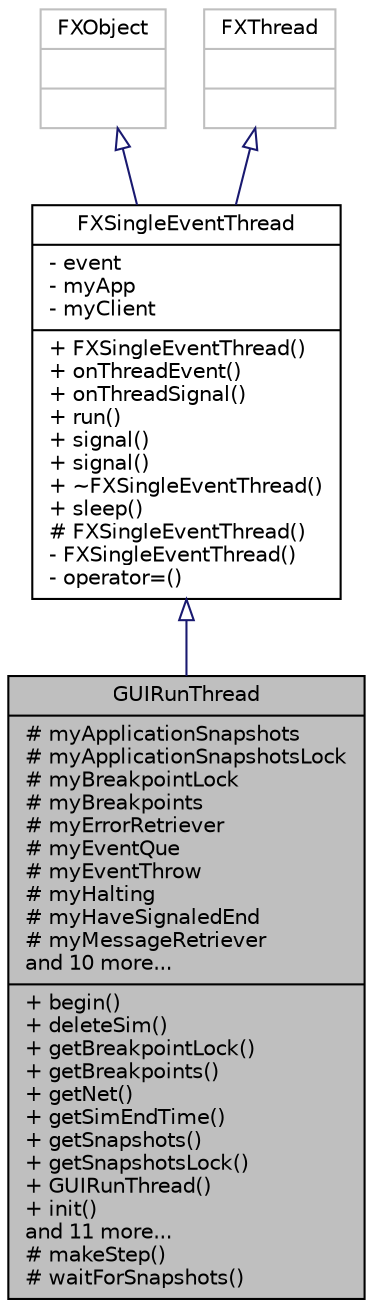 digraph "GUIRunThread"
{
  edge [fontname="Helvetica",fontsize="10",labelfontname="Helvetica",labelfontsize="10"];
  node [fontname="Helvetica",fontsize="10",shape=record];
  Node0 [label="{GUIRunThread\n|# myApplicationSnapshots\l# myApplicationSnapshotsLock\l# myBreakpointLock\l# myBreakpoints\l# myErrorRetriever\l# myEventQue\l# myEventThrow\l# myHalting\l# myHaveSignaledEnd\l# myMessageRetriever\land 10 more...\l|+ begin()\l+ deleteSim()\l+ getBreakpointLock()\l+ getBreakpoints()\l+ getNet()\l+ getSimEndTime()\l+ getSnapshots()\l+ getSnapshotsLock()\l+ GUIRunThread()\l+ init()\land 11 more...\l# makeStep()\l# waitForSnapshots()\l}",height=0.2,width=0.4,color="black", fillcolor="grey75", style="filled", fontcolor="black"];
  Node1 -> Node0 [dir="back",color="midnightblue",fontsize="10",style="solid",arrowtail="onormal",fontname="Helvetica"];
  Node1 [label="{FXSingleEventThread\n|- event\l- myApp\l- myClient\l|+ FXSingleEventThread()\l+ onThreadEvent()\l+ onThreadSignal()\l+ run()\l+ signal()\l+ signal()\l+ ~FXSingleEventThread()\l+ sleep()\l# FXSingleEventThread()\l- FXSingleEventThread()\l- operator=()\l}",height=0.2,width=0.4,color="black", fillcolor="white", style="filled",URL="$de/dcf/class_f_x_single_event_thread.html"];
  Node2 -> Node1 [dir="back",color="midnightblue",fontsize="10",style="solid",arrowtail="onormal",fontname="Helvetica"];
  Node2 [label="{FXObject\n||}",height=0.2,width=0.4,color="grey75", fillcolor="white", style="filled"];
  Node3 -> Node1 [dir="back",color="midnightblue",fontsize="10",style="solid",arrowtail="onormal",fontname="Helvetica"];
  Node3 [label="{FXThread\n||}",height=0.2,width=0.4,color="grey75", fillcolor="white", style="filled"];
}
